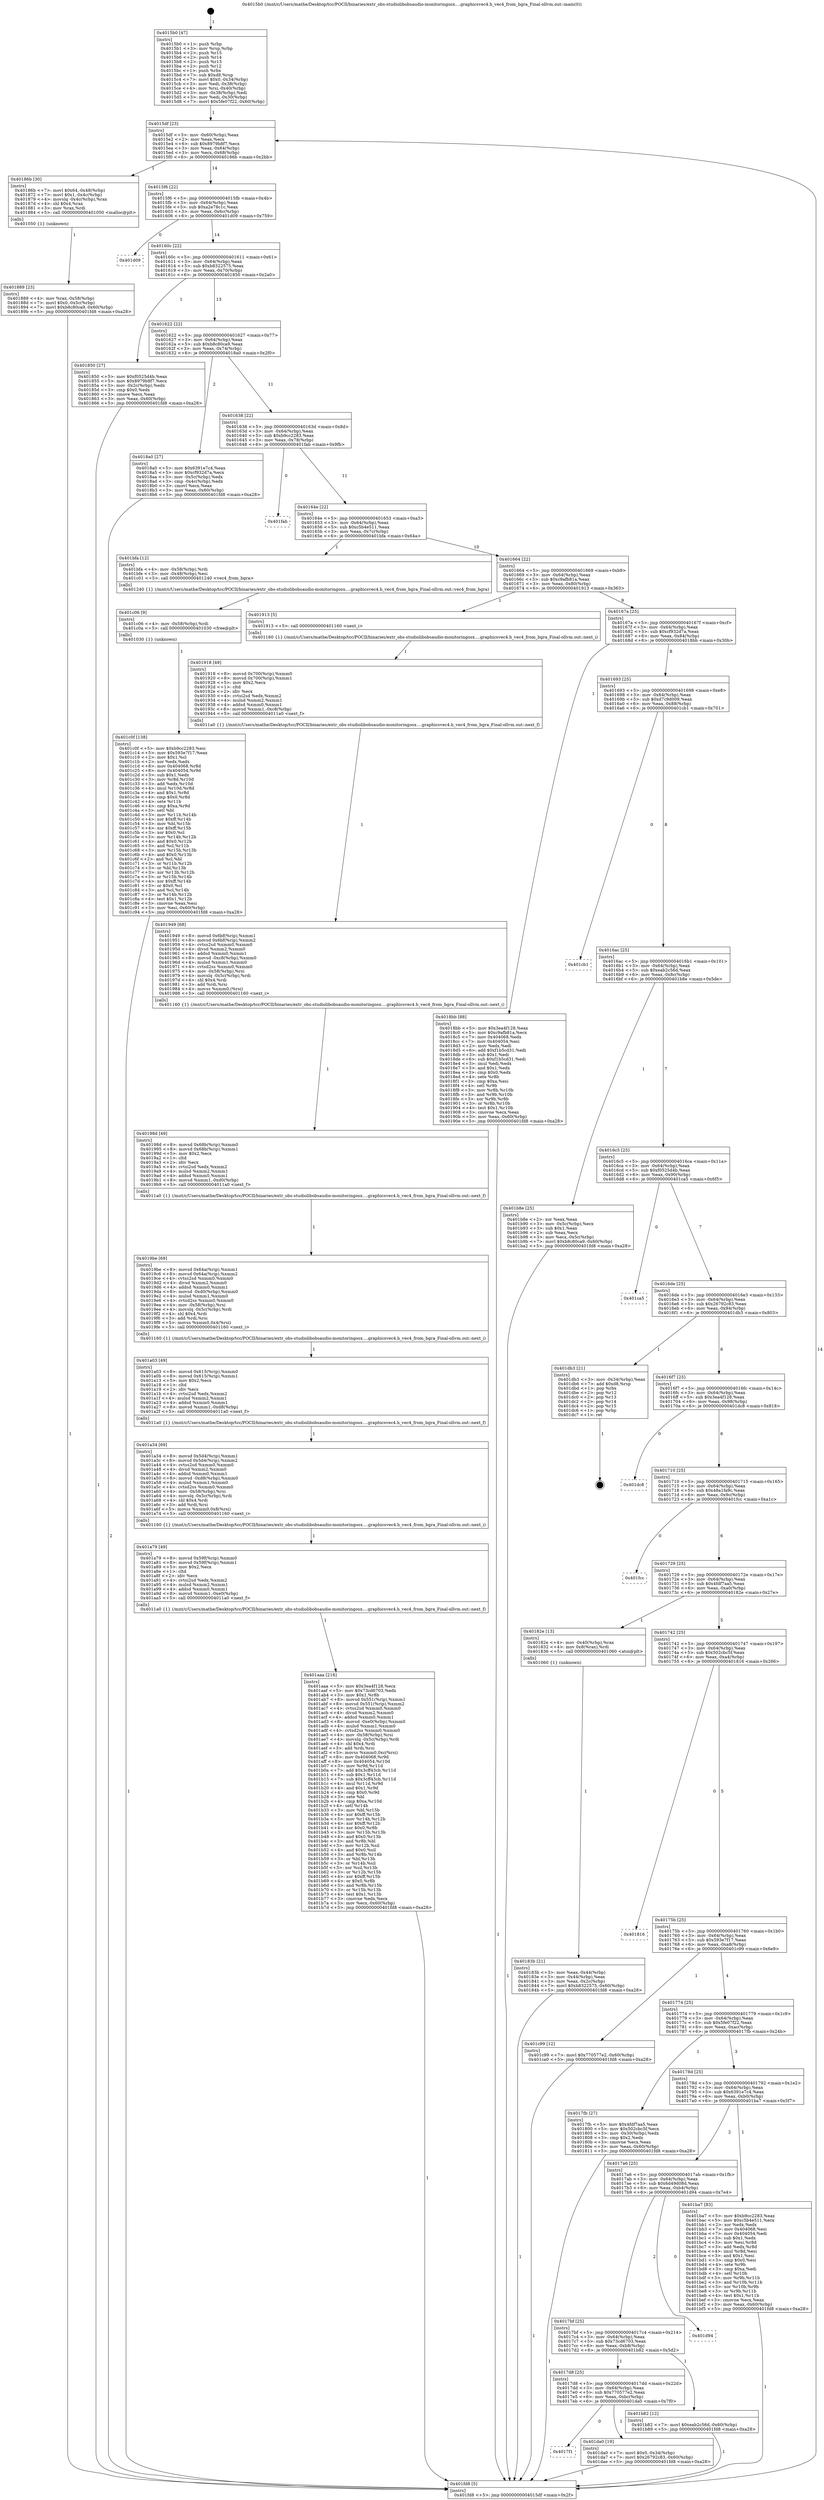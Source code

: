 digraph "0x4015b0" {
  label = "0x4015b0 (/mnt/c/Users/mathe/Desktop/tcc/POCII/binaries/extr_obs-studiolibobsaudio-monitoringosx....graphicsvec4.h_vec4_from_bgra_Final-ollvm.out::main(0))"
  labelloc = "t"
  node[shape=record]

  Entry [label="",width=0.3,height=0.3,shape=circle,fillcolor=black,style=filled]
  "0x4015df" [label="{
     0x4015df [23]\l
     | [instrs]\l
     &nbsp;&nbsp;0x4015df \<+3\>: mov -0x60(%rbp),%eax\l
     &nbsp;&nbsp;0x4015e2 \<+2\>: mov %eax,%ecx\l
     &nbsp;&nbsp;0x4015e4 \<+6\>: sub $0x8979b8f7,%ecx\l
     &nbsp;&nbsp;0x4015ea \<+3\>: mov %eax,-0x64(%rbp)\l
     &nbsp;&nbsp;0x4015ed \<+3\>: mov %ecx,-0x68(%rbp)\l
     &nbsp;&nbsp;0x4015f0 \<+6\>: je 000000000040186b \<main+0x2bb\>\l
  }"]
  "0x40186b" [label="{
     0x40186b [30]\l
     | [instrs]\l
     &nbsp;&nbsp;0x40186b \<+7\>: movl $0x64,-0x48(%rbp)\l
     &nbsp;&nbsp;0x401872 \<+7\>: movl $0x1,-0x4c(%rbp)\l
     &nbsp;&nbsp;0x401879 \<+4\>: movslq -0x4c(%rbp),%rax\l
     &nbsp;&nbsp;0x40187d \<+4\>: shl $0x4,%rax\l
     &nbsp;&nbsp;0x401881 \<+3\>: mov %rax,%rdi\l
     &nbsp;&nbsp;0x401884 \<+5\>: call 0000000000401050 \<malloc@plt\>\l
     | [calls]\l
     &nbsp;&nbsp;0x401050 \{1\} (unknown)\l
  }"]
  "0x4015f6" [label="{
     0x4015f6 [22]\l
     | [instrs]\l
     &nbsp;&nbsp;0x4015f6 \<+5\>: jmp 00000000004015fb \<main+0x4b\>\l
     &nbsp;&nbsp;0x4015fb \<+3\>: mov -0x64(%rbp),%eax\l
     &nbsp;&nbsp;0x4015fe \<+5\>: sub $0xa2e78c1c,%eax\l
     &nbsp;&nbsp;0x401603 \<+3\>: mov %eax,-0x6c(%rbp)\l
     &nbsp;&nbsp;0x401606 \<+6\>: je 0000000000401d09 \<main+0x759\>\l
  }"]
  Exit [label="",width=0.3,height=0.3,shape=circle,fillcolor=black,style=filled,peripheries=2]
  "0x401d09" [label="{
     0x401d09\l
  }", style=dashed]
  "0x40160c" [label="{
     0x40160c [22]\l
     | [instrs]\l
     &nbsp;&nbsp;0x40160c \<+5\>: jmp 0000000000401611 \<main+0x61\>\l
     &nbsp;&nbsp;0x401611 \<+3\>: mov -0x64(%rbp),%eax\l
     &nbsp;&nbsp;0x401614 \<+5\>: sub $0xb8322575,%eax\l
     &nbsp;&nbsp;0x401619 \<+3\>: mov %eax,-0x70(%rbp)\l
     &nbsp;&nbsp;0x40161c \<+6\>: je 0000000000401850 \<main+0x2a0\>\l
  }"]
  "0x4017f1" [label="{
     0x4017f1\l
  }", style=dashed]
  "0x401850" [label="{
     0x401850 [27]\l
     | [instrs]\l
     &nbsp;&nbsp;0x401850 \<+5\>: mov $0xf0525d4b,%eax\l
     &nbsp;&nbsp;0x401855 \<+5\>: mov $0x8979b8f7,%ecx\l
     &nbsp;&nbsp;0x40185a \<+3\>: mov -0x2c(%rbp),%edx\l
     &nbsp;&nbsp;0x40185d \<+3\>: cmp $0x0,%edx\l
     &nbsp;&nbsp;0x401860 \<+3\>: cmove %ecx,%eax\l
     &nbsp;&nbsp;0x401863 \<+3\>: mov %eax,-0x60(%rbp)\l
     &nbsp;&nbsp;0x401866 \<+5\>: jmp 0000000000401fd8 \<main+0xa28\>\l
  }"]
  "0x401622" [label="{
     0x401622 [22]\l
     | [instrs]\l
     &nbsp;&nbsp;0x401622 \<+5\>: jmp 0000000000401627 \<main+0x77\>\l
     &nbsp;&nbsp;0x401627 \<+3\>: mov -0x64(%rbp),%eax\l
     &nbsp;&nbsp;0x40162a \<+5\>: sub $0xb8c80ca9,%eax\l
     &nbsp;&nbsp;0x40162f \<+3\>: mov %eax,-0x74(%rbp)\l
     &nbsp;&nbsp;0x401632 \<+6\>: je 00000000004018a0 \<main+0x2f0\>\l
  }"]
  "0x401da0" [label="{
     0x401da0 [19]\l
     | [instrs]\l
     &nbsp;&nbsp;0x401da0 \<+7\>: movl $0x0,-0x34(%rbp)\l
     &nbsp;&nbsp;0x401da7 \<+7\>: movl $0x26792c83,-0x60(%rbp)\l
     &nbsp;&nbsp;0x401dae \<+5\>: jmp 0000000000401fd8 \<main+0xa28\>\l
  }"]
  "0x4018a0" [label="{
     0x4018a0 [27]\l
     | [instrs]\l
     &nbsp;&nbsp;0x4018a0 \<+5\>: mov $0x6391e7c4,%eax\l
     &nbsp;&nbsp;0x4018a5 \<+5\>: mov $0xcf932d7a,%ecx\l
     &nbsp;&nbsp;0x4018aa \<+3\>: mov -0x5c(%rbp),%edx\l
     &nbsp;&nbsp;0x4018ad \<+3\>: cmp -0x4c(%rbp),%edx\l
     &nbsp;&nbsp;0x4018b0 \<+3\>: cmovl %ecx,%eax\l
     &nbsp;&nbsp;0x4018b3 \<+3\>: mov %eax,-0x60(%rbp)\l
     &nbsp;&nbsp;0x4018b6 \<+5\>: jmp 0000000000401fd8 \<main+0xa28\>\l
  }"]
  "0x401638" [label="{
     0x401638 [22]\l
     | [instrs]\l
     &nbsp;&nbsp;0x401638 \<+5\>: jmp 000000000040163d \<main+0x8d\>\l
     &nbsp;&nbsp;0x40163d \<+3\>: mov -0x64(%rbp),%eax\l
     &nbsp;&nbsp;0x401640 \<+5\>: sub $0xb9cc2283,%eax\l
     &nbsp;&nbsp;0x401645 \<+3\>: mov %eax,-0x78(%rbp)\l
     &nbsp;&nbsp;0x401648 \<+6\>: je 0000000000401fab \<main+0x9fb\>\l
  }"]
  "0x401c0f" [label="{
     0x401c0f [138]\l
     | [instrs]\l
     &nbsp;&nbsp;0x401c0f \<+5\>: mov $0xb9cc2283,%esi\l
     &nbsp;&nbsp;0x401c14 \<+5\>: mov $0x593e7f17,%eax\l
     &nbsp;&nbsp;0x401c19 \<+2\>: mov $0x1,%cl\l
     &nbsp;&nbsp;0x401c1b \<+2\>: xor %edx,%edx\l
     &nbsp;&nbsp;0x401c1d \<+8\>: mov 0x404068,%r8d\l
     &nbsp;&nbsp;0x401c25 \<+8\>: mov 0x404054,%r9d\l
     &nbsp;&nbsp;0x401c2d \<+3\>: sub $0x1,%edx\l
     &nbsp;&nbsp;0x401c30 \<+3\>: mov %r8d,%r10d\l
     &nbsp;&nbsp;0x401c33 \<+3\>: add %edx,%r10d\l
     &nbsp;&nbsp;0x401c36 \<+4\>: imul %r10d,%r8d\l
     &nbsp;&nbsp;0x401c3a \<+4\>: and $0x1,%r8d\l
     &nbsp;&nbsp;0x401c3e \<+4\>: cmp $0x0,%r8d\l
     &nbsp;&nbsp;0x401c42 \<+4\>: sete %r11b\l
     &nbsp;&nbsp;0x401c46 \<+4\>: cmp $0xa,%r9d\l
     &nbsp;&nbsp;0x401c4a \<+3\>: setl %bl\l
     &nbsp;&nbsp;0x401c4d \<+3\>: mov %r11b,%r14b\l
     &nbsp;&nbsp;0x401c50 \<+4\>: xor $0xff,%r14b\l
     &nbsp;&nbsp;0x401c54 \<+3\>: mov %bl,%r15b\l
     &nbsp;&nbsp;0x401c57 \<+4\>: xor $0xff,%r15b\l
     &nbsp;&nbsp;0x401c5b \<+3\>: xor $0x0,%cl\l
     &nbsp;&nbsp;0x401c5e \<+3\>: mov %r14b,%r12b\l
     &nbsp;&nbsp;0x401c61 \<+4\>: and $0x0,%r12b\l
     &nbsp;&nbsp;0x401c65 \<+3\>: and %cl,%r11b\l
     &nbsp;&nbsp;0x401c68 \<+3\>: mov %r15b,%r13b\l
     &nbsp;&nbsp;0x401c6b \<+4\>: and $0x0,%r13b\l
     &nbsp;&nbsp;0x401c6f \<+2\>: and %cl,%bl\l
     &nbsp;&nbsp;0x401c71 \<+3\>: or %r11b,%r12b\l
     &nbsp;&nbsp;0x401c74 \<+3\>: or %bl,%r13b\l
     &nbsp;&nbsp;0x401c77 \<+3\>: xor %r13b,%r12b\l
     &nbsp;&nbsp;0x401c7a \<+3\>: or %r15b,%r14b\l
     &nbsp;&nbsp;0x401c7d \<+4\>: xor $0xff,%r14b\l
     &nbsp;&nbsp;0x401c81 \<+3\>: or $0x0,%cl\l
     &nbsp;&nbsp;0x401c84 \<+3\>: and %cl,%r14b\l
     &nbsp;&nbsp;0x401c87 \<+3\>: or %r14b,%r12b\l
     &nbsp;&nbsp;0x401c8a \<+4\>: test $0x1,%r12b\l
     &nbsp;&nbsp;0x401c8e \<+3\>: cmovne %eax,%esi\l
     &nbsp;&nbsp;0x401c91 \<+3\>: mov %esi,-0x60(%rbp)\l
     &nbsp;&nbsp;0x401c94 \<+5\>: jmp 0000000000401fd8 \<main+0xa28\>\l
  }"]
  "0x401fab" [label="{
     0x401fab\l
  }", style=dashed]
  "0x40164e" [label="{
     0x40164e [22]\l
     | [instrs]\l
     &nbsp;&nbsp;0x40164e \<+5\>: jmp 0000000000401653 \<main+0xa3\>\l
     &nbsp;&nbsp;0x401653 \<+3\>: mov -0x64(%rbp),%eax\l
     &nbsp;&nbsp;0x401656 \<+5\>: sub $0xc5b4e511,%eax\l
     &nbsp;&nbsp;0x40165b \<+3\>: mov %eax,-0x7c(%rbp)\l
     &nbsp;&nbsp;0x40165e \<+6\>: je 0000000000401bfa \<main+0x64a\>\l
  }"]
  "0x401c06" [label="{
     0x401c06 [9]\l
     | [instrs]\l
     &nbsp;&nbsp;0x401c06 \<+4\>: mov -0x58(%rbp),%rdi\l
     &nbsp;&nbsp;0x401c0a \<+5\>: call 0000000000401030 \<free@plt\>\l
     | [calls]\l
     &nbsp;&nbsp;0x401030 \{1\} (unknown)\l
  }"]
  "0x401bfa" [label="{
     0x401bfa [12]\l
     | [instrs]\l
     &nbsp;&nbsp;0x401bfa \<+4\>: mov -0x58(%rbp),%rdi\l
     &nbsp;&nbsp;0x401bfe \<+3\>: mov -0x48(%rbp),%esi\l
     &nbsp;&nbsp;0x401c01 \<+5\>: call 0000000000401240 \<vec4_from_bgra\>\l
     | [calls]\l
     &nbsp;&nbsp;0x401240 \{1\} (/mnt/c/Users/mathe/Desktop/tcc/POCII/binaries/extr_obs-studiolibobsaudio-monitoringosx....graphicsvec4.h_vec4_from_bgra_Final-ollvm.out::vec4_from_bgra)\l
  }"]
  "0x401664" [label="{
     0x401664 [22]\l
     | [instrs]\l
     &nbsp;&nbsp;0x401664 \<+5\>: jmp 0000000000401669 \<main+0xb9\>\l
     &nbsp;&nbsp;0x401669 \<+3\>: mov -0x64(%rbp),%eax\l
     &nbsp;&nbsp;0x40166c \<+5\>: sub $0xc9afb81a,%eax\l
     &nbsp;&nbsp;0x401671 \<+3\>: mov %eax,-0x80(%rbp)\l
     &nbsp;&nbsp;0x401674 \<+6\>: je 0000000000401913 \<main+0x363\>\l
  }"]
  "0x4017d8" [label="{
     0x4017d8 [25]\l
     | [instrs]\l
     &nbsp;&nbsp;0x4017d8 \<+5\>: jmp 00000000004017dd \<main+0x22d\>\l
     &nbsp;&nbsp;0x4017dd \<+3\>: mov -0x64(%rbp),%eax\l
     &nbsp;&nbsp;0x4017e0 \<+5\>: sub $0x770577e2,%eax\l
     &nbsp;&nbsp;0x4017e5 \<+6\>: mov %eax,-0xbc(%rbp)\l
     &nbsp;&nbsp;0x4017eb \<+6\>: je 0000000000401da0 \<main+0x7f0\>\l
  }"]
  "0x401913" [label="{
     0x401913 [5]\l
     | [instrs]\l
     &nbsp;&nbsp;0x401913 \<+5\>: call 0000000000401160 \<next_i\>\l
     | [calls]\l
     &nbsp;&nbsp;0x401160 \{1\} (/mnt/c/Users/mathe/Desktop/tcc/POCII/binaries/extr_obs-studiolibobsaudio-monitoringosx....graphicsvec4.h_vec4_from_bgra_Final-ollvm.out::next_i)\l
  }"]
  "0x40167a" [label="{
     0x40167a [25]\l
     | [instrs]\l
     &nbsp;&nbsp;0x40167a \<+5\>: jmp 000000000040167f \<main+0xcf\>\l
     &nbsp;&nbsp;0x40167f \<+3\>: mov -0x64(%rbp),%eax\l
     &nbsp;&nbsp;0x401682 \<+5\>: sub $0xcf932d7a,%eax\l
     &nbsp;&nbsp;0x401687 \<+6\>: mov %eax,-0x84(%rbp)\l
     &nbsp;&nbsp;0x40168d \<+6\>: je 00000000004018bb \<main+0x30b\>\l
  }"]
  "0x401b82" [label="{
     0x401b82 [12]\l
     | [instrs]\l
     &nbsp;&nbsp;0x401b82 \<+7\>: movl $0xeab2c56d,-0x60(%rbp)\l
     &nbsp;&nbsp;0x401b89 \<+5\>: jmp 0000000000401fd8 \<main+0xa28\>\l
  }"]
  "0x4018bb" [label="{
     0x4018bb [88]\l
     | [instrs]\l
     &nbsp;&nbsp;0x4018bb \<+5\>: mov $0x3ea4f128,%eax\l
     &nbsp;&nbsp;0x4018c0 \<+5\>: mov $0xc9afb81a,%ecx\l
     &nbsp;&nbsp;0x4018c5 \<+7\>: mov 0x404068,%edx\l
     &nbsp;&nbsp;0x4018cc \<+7\>: mov 0x404054,%esi\l
     &nbsp;&nbsp;0x4018d3 \<+2\>: mov %edx,%edi\l
     &nbsp;&nbsp;0x4018d5 \<+6\>: add $0xf1b5cd31,%edi\l
     &nbsp;&nbsp;0x4018db \<+3\>: sub $0x1,%edi\l
     &nbsp;&nbsp;0x4018de \<+6\>: sub $0xf1b5cd31,%edi\l
     &nbsp;&nbsp;0x4018e4 \<+3\>: imul %edi,%edx\l
     &nbsp;&nbsp;0x4018e7 \<+3\>: and $0x1,%edx\l
     &nbsp;&nbsp;0x4018ea \<+3\>: cmp $0x0,%edx\l
     &nbsp;&nbsp;0x4018ed \<+4\>: sete %r8b\l
     &nbsp;&nbsp;0x4018f1 \<+3\>: cmp $0xa,%esi\l
     &nbsp;&nbsp;0x4018f4 \<+4\>: setl %r9b\l
     &nbsp;&nbsp;0x4018f8 \<+3\>: mov %r8b,%r10b\l
     &nbsp;&nbsp;0x4018fb \<+3\>: and %r9b,%r10b\l
     &nbsp;&nbsp;0x4018fe \<+3\>: xor %r9b,%r8b\l
     &nbsp;&nbsp;0x401901 \<+3\>: or %r8b,%r10b\l
     &nbsp;&nbsp;0x401904 \<+4\>: test $0x1,%r10b\l
     &nbsp;&nbsp;0x401908 \<+3\>: cmovne %ecx,%eax\l
     &nbsp;&nbsp;0x40190b \<+3\>: mov %eax,-0x60(%rbp)\l
     &nbsp;&nbsp;0x40190e \<+5\>: jmp 0000000000401fd8 \<main+0xa28\>\l
  }"]
  "0x401693" [label="{
     0x401693 [25]\l
     | [instrs]\l
     &nbsp;&nbsp;0x401693 \<+5\>: jmp 0000000000401698 \<main+0xe8\>\l
     &nbsp;&nbsp;0x401698 \<+3\>: mov -0x64(%rbp),%eax\l
     &nbsp;&nbsp;0x40169b \<+5\>: sub $0xd7c9d009,%eax\l
     &nbsp;&nbsp;0x4016a0 \<+6\>: mov %eax,-0x88(%rbp)\l
     &nbsp;&nbsp;0x4016a6 \<+6\>: je 0000000000401cb1 \<main+0x701\>\l
  }"]
  "0x4017bf" [label="{
     0x4017bf [25]\l
     | [instrs]\l
     &nbsp;&nbsp;0x4017bf \<+5\>: jmp 00000000004017c4 \<main+0x214\>\l
     &nbsp;&nbsp;0x4017c4 \<+3\>: mov -0x64(%rbp),%eax\l
     &nbsp;&nbsp;0x4017c7 \<+5\>: sub $0x73cd6703,%eax\l
     &nbsp;&nbsp;0x4017cc \<+6\>: mov %eax,-0xb8(%rbp)\l
     &nbsp;&nbsp;0x4017d2 \<+6\>: je 0000000000401b82 \<main+0x5d2\>\l
  }"]
  "0x401cb1" [label="{
     0x401cb1\l
  }", style=dashed]
  "0x4016ac" [label="{
     0x4016ac [25]\l
     | [instrs]\l
     &nbsp;&nbsp;0x4016ac \<+5\>: jmp 00000000004016b1 \<main+0x101\>\l
     &nbsp;&nbsp;0x4016b1 \<+3\>: mov -0x64(%rbp),%eax\l
     &nbsp;&nbsp;0x4016b4 \<+5\>: sub $0xeab2c56d,%eax\l
     &nbsp;&nbsp;0x4016b9 \<+6\>: mov %eax,-0x8c(%rbp)\l
     &nbsp;&nbsp;0x4016bf \<+6\>: je 0000000000401b8e \<main+0x5de\>\l
  }"]
  "0x401d94" [label="{
     0x401d94\l
  }", style=dashed]
  "0x401b8e" [label="{
     0x401b8e [25]\l
     | [instrs]\l
     &nbsp;&nbsp;0x401b8e \<+2\>: xor %eax,%eax\l
     &nbsp;&nbsp;0x401b90 \<+3\>: mov -0x5c(%rbp),%ecx\l
     &nbsp;&nbsp;0x401b93 \<+3\>: sub $0x1,%eax\l
     &nbsp;&nbsp;0x401b96 \<+2\>: sub %eax,%ecx\l
     &nbsp;&nbsp;0x401b98 \<+3\>: mov %ecx,-0x5c(%rbp)\l
     &nbsp;&nbsp;0x401b9b \<+7\>: movl $0xb8c80ca9,-0x60(%rbp)\l
     &nbsp;&nbsp;0x401ba2 \<+5\>: jmp 0000000000401fd8 \<main+0xa28\>\l
  }"]
  "0x4016c5" [label="{
     0x4016c5 [25]\l
     | [instrs]\l
     &nbsp;&nbsp;0x4016c5 \<+5\>: jmp 00000000004016ca \<main+0x11a\>\l
     &nbsp;&nbsp;0x4016ca \<+3\>: mov -0x64(%rbp),%eax\l
     &nbsp;&nbsp;0x4016cd \<+5\>: sub $0xf0525d4b,%eax\l
     &nbsp;&nbsp;0x4016d2 \<+6\>: mov %eax,-0x90(%rbp)\l
     &nbsp;&nbsp;0x4016d8 \<+6\>: je 0000000000401ca5 \<main+0x6f5\>\l
  }"]
  "0x4017a6" [label="{
     0x4017a6 [25]\l
     | [instrs]\l
     &nbsp;&nbsp;0x4017a6 \<+5\>: jmp 00000000004017ab \<main+0x1fb\>\l
     &nbsp;&nbsp;0x4017ab \<+3\>: mov -0x64(%rbp),%eax\l
     &nbsp;&nbsp;0x4017ae \<+5\>: sub $0x6d49d08d,%eax\l
     &nbsp;&nbsp;0x4017b3 \<+6\>: mov %eax,-0xb4(%rbp)\l
     &nbsp;&nbsp;0x4017b9 \<+6\>: je 0000000000401d94 \<main+0x7e4\>\l
  }"]
  "0x401ca5" [label="{
     0x401ca5\l
  }", style=dashed]
  "0x4016de" [label="{
     0x4016de [25]\l
     | [instrs]\l
     &nbsp;&nbsp;0x4016de \<+5\>: jmp 00000000004016e3 \<main+0x133\>\l
     &nbsp;&nbsp;0x4016e3 \<+3\>: mov -0x64(%rbp),%eax\l
     &nbsp;&nbsp;0x4016e6 \<+5\>: sub $0x26792c83,%eax\l
     &nbsp;&nbsp;0x4016eb \<+6\>: mov %eax,-0x94(%rbp)\l
     &nbsp;&nbsp;0x4016f1 \<+6\>: je 0000000000401db3 \<main+0x803\>\l
  }"]
  "0x401ba7" [label="{
     0x401ba7 [83]\l
     | [instrs]\l
     &nbsp;&nbsp;0x401ba7 \<+5\>: mov $0xb9cc2283,%eax\l
     &nbsp;&nbsp;0x401bac \<+5\>: mov $0xc5b4e511,%ecx\l
     &nbsp;&nbsp;0x401bb1 \<+2\>: xor %edx,%edx\l
     &nbsp;&nbsp;0x401bb3 \<+7\>: mov 0x404068,%esi\l
     &nbsp;&nbsp;0x401bba \<+7\>: mov 0x404054,%edi\l
     &nbsp;&nbsp;0x401bc1 \<+3\>: sub $0x1,%edx\l
     &nbsp;&nbsp;0x401bc4 \<+3\>: mov %esi,%r8d\l
     &nbsp;&nbsp;0x401bc7 \<+3\>: add %edx,%r8d\l
     &nbsp;&nbsp;0x401bca \<+4\>: imul %r8d,%esi\l
     &nbsp;&nbsp;0x401bce \<+3\>: and $0x1,%esi\l
     &nbsp;&nbsp;0x401bd1 \<+3\>: cmp $0x0,%esi\l
     &nbsp;&nbsp;0x401bd4 \<+4\>: sete %r9b\l
     &nbsp;&nbsp;0x401bd8 \<+3\>: cmp $0xa,%edi\l
     &nbsp;&nbsp;0x401bdb \<+4\>: setl %r10b\l
     &nbsp;&nbsp;0x401bdf \<+3\>: mov %r9b,%r11b\l
     &nbsp;&nbsp;0x401be2 \<+3\>: and %r10b,%r11b\l
     &nbsp;&nbsp;0x401be5 \<+3\>: xor %r10b,%r9b\l
     &nbsp;&nbsp;0x401be8 \<+3\>: or %r9b,%r11b\l
     &nbsp;&nbsp;0x401beb \<+4\>: test $0x1,%r11b\l
     &nbsp;&nbsp;0x401bef \<+3\>: cmovne %ecx,%eax\l
     &nbsp;&nbsp;0x401bf2 \<+3\>: mov %eax,-0x60(%rbp)\l
     &nbsp;&nbsp;0x401bf5 \<+5\>: jmp 0000000000401fd8 \<main+0xa28\>\l
  }"]
  "0x401db3" [label="{
     0x401db3 [21]\l
     | [instrs]\l
     &nbsp;&nbsp;0x401db3 \<+3\>: mov -0x34(%rbp),%eax\l
     &nbsp;&nbsp;0x401db6 \<+7\>: add $0xd8,%rsp\l
     &nbsp;&nbsp;0x401dbd \<+1\>: pop %rbx\l
     &nbsp;&nbsp;0x401dbe \<+2\>: pop %r12\l
     &nbsp;&nbsp;0x401dc0 \<+2\>: pop %r13\l
     &nbsp;&nbsp;0x401dc2 \<+2\>: pop %r14\l
     &nbsp;&nbsp;0x401dc4 \<+2\>: pop %r15\l
     &nbsp;&nbsp;0x401dc6 \<+1\>: pop %rbp\l
     &nbsp;&nbsp;0x401dc7 \<+1\>: ret\l
  }"]
  "0x4016f7" [label="{
     0x4016f7 [25]\l
     | [instrs]\l
     &nbsp;&nbsp;0x4016f7 \<+5\>: jmp 00000000004016fc \<main+0x14c\>\l
     &nbsp;&nbsp;0x4016fc \<+3\>: mov -0x64(%rbp),%eax\l
     &nbsp;&nbsp;0x4016ff \<+5\>: sub $0x3ea4f128,%eax\l
     &nbsp;&nbsp;0x401704 \<+6\>: mov %eax,-0x98(%rbp)\l
     &nbsp;&nbsp;0x40170a \<+6\>: je 0000000000401dc8 \<main+0x818\>\l
  }"]
  "0x401aaa" [label="{
     0x401aaa [216]\l
     | [instrs]\l
     &nbsp;&nbsp;0x401aaa \<+5\>: mov $0x3ea4f128,%ecx\l
     &nbsp;&nbsp;0x401aaf \<+5\>: mov $0x73cd6703,%edx\l
     &nbsp;&nbsp;0x401ab4 \<+3\>: mov $0x1,%r8b\l
     &nbsp;&nbsp;0x401ab7 \<+8\>: movsd 0x551(%rip),%xmm1\l
     &nbsp;&nbsp;0x401abf \<+8\>: movsd 0x551(%rip),%xmm2\l
     &nbsp;&nbsp;0x401ac7 \<+4\>: cvtss2sd %xmm0,%xmm0\l
     &nbsp;&nbsp;0x401acb \<+4\>: divsd %xmm2,%xmm0\l
     &nbsp;&nbsp;0x401acf \<+4\>: addsd %xmm0,%xmm1\l
     &nbsp;&nbsp;0x401ad3 \<+8\>: movsd -0xe0(%rbp),%xmm0\l
     &nbsp;&nbsp;0x401adb \<+4\>: mulsd %xmm1,%xmm0\l
     &nbsp;&nbsp;0x401adf \<+4\>: cvtsd2ss %xmm0,%xmm0\l
     &nbsp;&nbsp;0x401ae3 \<+4\>: mov -0x58(%rbp),%rsi\l
     &nbsp;&nbsp;0x401ae7 \<+4\>: movslq -0x5c(%rbp),%rdi\l
     &nbsp;&nbsp;0x401aeb \<+4\>: shl $0x4,%rdi\l
     &nbsp;&nbsp;0x401aef \<+3\>: add %rdi,%rsi\l
     &nbsp;&nbsp;0x401af2 \<+5\>: movss %xmm0,0xc(%rsi)\l
     &nbsp;&nbsp;0x401af7 \<+8\>: mov 0x404068,%r9d\l
     &nbsp;&nbsp;0x401aff \<+8\>: mov 0x404054,%r10d\l
     &nbsp;&nbsp;0x401b07 \<+3\>: mov %r9d,%r11d\l
     &nbsp;&nbsp;0x401b0a \<+7\>: add $0x3cff43cb,%r11d\l
     &nbsp;&nbsp;0x401b11 \<+4\>: sub $0x1,%r11d\l
     &nbsp;&nbsp;0x401b15 \<+7\>: sub $0x3cff43cb,%r11d\l
     &nbsp;&nbsp;0x401b1c \<+4\>: imul %r11d,%r9d\l
     &nbsp;&nbsp;0x401b20 \<+4\>: and $0x1,%r9d\l
     &nbsp;&nbsp;0x401b24 \<+4\>: cmp $0x0,%r9d\l
     &nbsp;&nbsp;0x401b28 \<+3\>: sete %bl\l
     &nbsp;&nbsp;0x401b2b \<+4\>: cmp $0xa,%r10d\l
     &nbsp;&nbsp;0x401b2f \<+4\>: setl %r14b\l
     &nbsp;&nbsp;0x401b33 \<+3\>: mov %bl,%r15b\l
     &nbsp;&nbsp;0x401b36 \<+4\>: xor $0xff,%r15b\l
     &nbsp;&nbsp;0x401b3a \<+3\>: mov %r14b,%r12b\l
     &nbsp;&nbsp;0x401b3d \<+4\>: xor $0xff,%r12b\l
     &nbsp;&nbsp;0x401b41 \<+4\>: xor $0x0,%r8b\l
     &nbsp;&nbsp;0x401b45 \<+3\>: mov %r15b,%r13b\l
     &nbsp;&nbsp;0x401b48 \<+4\>: and $0x0,%r13b\l
     &nbsp;&nbsp;0x401b4c \<+3\>: and %r8b,%bl\l
     &nbsp;&nbsp;0x401b4f \<+3\>: mov %r12b,%sil\l
     &nbsp;&nbsp;0x401b52 \<+4\>: and $0x0,%sil\l
     &nbsp;&nbsp;0x401b56 \<+3\>: and %r8b,%r14b\l
     &nbsp;&nbsp;0x401b59 \<+3\>: or %bl,%r13b\l
     &nbsp;&nbsp;0x401b5c \<+3\>: or %r14b,%sil\l
     &nbsp;&nbsp;0x401b5f \<+3\>: xor %sil,%r13b\l
     &nbsp;&nbsp;0x401b62 \<+3\>: or %r12b,%r15b\l
     &nbsp;&nbsp;0x401b65 \<+4\>: xor $0xff,%r15b\l
     &nbsp;&nbsp;0x401b69 \<+4\>: or $0x0,%r8b\l
     &nbsp;&nbsp;0x401b6d \<+3\>: and %r8b,%r15b\l
     &nbsp;&nbsp;0x401b70 \<+3\>: or %r15b,%r13b\l
     &nbsp;&nbsp;0x401b73 \<+4\>: test $0x1,%r13b\l
     &nbsp;&nbsp;0x401b77 \<+3\>: cmovne %edx,%ecx\l
     &nbsp;&nbsp;0x401b7a \<+3\>: mov %ecx,-0x60(%rbp)\l
     &nbsp;&nbsp;0x401b7d \<+5\>: jmp 0000000000401fd8 \<main+0xa28\>\l
  }"]
  "0x401dc8" [label="{
     0x401dc8\l
  }", style=dashed]
  "0x401710" [label="{
     0x401710 [25]\l
     | [instrs]\l
     &nbsp;&nbsp;0x401710 \<+5\>: jmp 0000000000401715 \<main+0x165\>\l
     &nbsp;&nbsp;0x401715 \<+3\>: mov -0x64(%rbp),%eax\l
     &nbsp;&nbsp;0x401718 \<+5\>: sub $0x48a1fa9c,%eax\l
     &nbsp;&nbsp;0x40171d \<+6\>: mov %eax,-0x9c(%rbp)\l
     &nbsp;&nbsp;0x401723 \<+6\>: je 0000000000401fcc \<main+0xa1c\>\l
  }"]
  "0x401a79" [label="{
     0x401a79 [49]\l
     | [instrs]\l
     &nbsp;&nbsp;0x401a79 \<+8\>: movsd 0x59f(%rip),%xmm0\l
     &nbsp;&nbsp;0x401a81 \<+8\>: movsd 0x59f(%rip),%xmm1\l
     &nbsp;&nbsp;0x401a89 \<+5\>: mov $0x2,%ecx\l
     &nbsp;&nbsp;0x401a8e \<+1\>: cltd\l
     &nbsp;&nbsp;0x401a8f \<+2\>: idiv %ecx\l
     &nbsp;&nbsp;0x401a91 \<+4\>: cvtsi2sd %edx,%xmm2\l
     &nbsp;&nbsp;0x401a95 \<+4\>: mulsd %xmm2,%xmm1\l
     &nbsp;&nbsp;0x401a99 \<+4\>: addsd %xmm0,%xmm1\l
     &nbsp;&nbsp;0x401a9d \<+8\>: movsd %xmm1,-0xe0(%rbp)\l
     &nbsp;&nbsp;0x401aa5 \<+5\>: call 00000000004011a0 \<next_f\>\l
     | [calls]\l
     &nbsp;&nbsp;0x4011a0 \{1\} (/mnt/c/Users/mathe/Desktop/tcc/POCII/binaries/extr_obs-studiolibobsaudio-monitoringosx....graphicsvec4.h_vec4_from_bgra_Final-ollvm.out::next_f)\l
  }"]
  "0x401fcc" [label="{
     0x401fcc\l
  }", style=dashed]
  "0x401729" [label="{
     0x401729 [25]\l
     | [instrs]\l
     &nbsp;&nbsp;0x401729 \<+5\>: jmp 000000000040172e \<main+0x17e\>\l
     &nbsp;&nbsp;0x40172e \<+3\>: mov -0x64(%rbp),%eax\l
     &nbsp;&nbsp;0x401731 \<+5\>: sub $0x4fdf7aa5,%eax\l
     &nbsp;&nbsp;0x401736 \<+6\>: mov %eax,-0xa0(%rbp)\l
     &nbsp;&nbsp;0x40173c \<+6\>: je 000000000040182e \<main+0x27e\>\l
  }"]
  "0x401a34" [label="{
     0x401a34 [69]\l
     | [instrs]\l
     &nbsp;&nbsp;0x401a34 \<+8\>: movsd 0x5d4(%rip),%xmm1\l
     &nbsp;&nbsp;0x401a3c \<+8\>: movsd 0x5d4(%rip),%xmm2\l
     &nbsp;&nbsp;0x401a44 \<+4\>: cvtss2sd %xmm0,%xmm0\l
     &nbsp;&nbsp;0x401a48 \<+4\>: divsd %xmm2,%xmm0\l
     &nbsp;&nbsp;0x401a4c \<+4\>: addsd %xmm0,%xmm1\l
     &nbsp;&nbsp;0x401a50 \<+8\>: movsd -0xd8(%rbp),%xmm0\l
     &nbsp;&nbsp;0x401a58 \<+4\>: mulsd %xmm1,%xmm0\l
     &nbsp;&nbsp;0x401a5c \<+4\>: cvtsd2ss %xmm0,%xmm0\l
     &nbsp;&nbsp;0x401a60 \<+4\>: mov -0x58(%rbp),%rsi\l
     &nbsp;&nbsp;0x401a64 \<+4\>: movslq -0x5c(%rbp),%rdi\l
     &nbsp;&nbsp;0x401a68 \<+4\>: shl $0x4,%rdi\l
     &nbsp;&nbsp;0x401a6c \<+3\>: add %rdi,%rsi\l
     &nbsp;&nbsp;0x401a6f \<+5\>: movss %xmm0,0x8(%rsi)\l
     &nbsp;&nbsp;0x401a74 \<+5\>: call 0000000000401160 \<next_i\>\l
     | [calls]\l
     &nbsp;&nbsp;0x401160 \{1\} (/mnt/c/Users/mathe/Desktop/tcc/POCII/binaries/extr_obs-studiolibobsaudio-monitoringosx....graphicsvec4.h_vec4_from_bgra_Final-ollvm.out::next_i)\l
  }"]
  "0x40182e" [label="{
     0x40182e [13]\l
     | [instrs]\l
     &nbsp;&nbsp;0x40182e \<+4\>: mov -0x40(%rbp),%rax\l
     &nbsp;&nbsp;0x401832 \<+4\>: mov 0x8(%rax),%rdi\l
     &nbsp;&nbsp;0x401836 \<+5\>: call 0000000000401060 \<atoi@plt\>\l
     | [calls]\l
     &nbsp;&nbsp;0x401060 \{1\} (unknown)\l
  }"]
  "0x401742" [label="{
     0x401742 [25]\l
     | [instrs]\l
     &nbsp;&nbsp;0x401742 \<+5\>: jmp 0000000000401747 \<main+0x197\>\l
     &nbsp;&nbsp;0x401747 \<+3\>: mov -0x64(%rbp),%eax\l
     &nbsp;&nbsp;0x40174a \<+5\>: sub $0x502cbc5f,%eax\l
     &nbsp;&nbsp;0x40174f \<+6\>: mov %eax,-0xa4(%rbp)\l
     &nbsp;&nbsp;0x401755 \<+6\>: je 0000000000401816 \<main+0x266\>\l
  }"]
  "0x401a03" [label="{
     0x401a03 [49]\l
     | [instrs]\l
     &nbsp;&nbsp;0x401a03 \<+8\>: movsd 0x615(%rip),%xmm0\l
     &nbsp;&nbsp;0x401a0b \<+8\>: movsd 0x615(%rip),%xmm1\l
     &nbsp;&nbsp;0x401a13 \<+5\>: mov $0x2,%ecx\l
     &nbsp;&nbsp;0x401a18 \<+1\>: cltd\l
     &nbsp;&nbsp;0x401a19 \<+2\>: idiv %ecx\l
     &nbsp;&nbsp;0x401a1b \<+4\>: cvtsi2sd %edx,%xmm2\l
     &nbsp;&nbsp;0x401a1f \<+4\>: mulsd %xmm2,%xmm1\l
     &nbsp;&nbsp;0x401a23 \<+4\>: addsd %xmm0,%xmm1\l
     &nbsp;&nbsp;0x401a27 \<+8\>: movsd %xmm1,-0xd8(%rbp)\l
     &nbsp;&nbsp;0x401a2f \<+5\>: call 00000000004011a0 \<next_f\>\l
     | [calls]\l
     &nbsp;&nbsp;0x4011a0 \{1\} (/mnt/c/Users/mathe/Desktop/tcc/POCII/binaries/extr_obs-studiolibobsaudio-monitoringosx....graphicsvec4.h_vec4_from_bgra_Final-ollvm.out::next_f)\l
  }"]
  "0x401816" [label="{
     0x401816\l
  }", style=dashed]
  "0x40175b" [label="{
     0x40175b [25]\l
     | [instrs]\l
     &nbsp;&nbsp;0x40175b \<+5\>: jmp 0000000000401760 \<main+0x1b0\>\l
     &nbsp;&nbsp;0x401760 \<+3\>: mov -0x64(%rbp),%eax\l
     &nbsp;&nbsp;0x401763 \<+5\>: sub $0x593e7f17,%eax\l
     &nbsp;&nbsp;0x401768 \<+6\>: mov %eax,-0xa8(%rbp)\l
     &nbsp;&nbsp;0x40176e \<+6\>: je 0000000000401c99 \<main+0x6e9\>\l
  }"]
  "0x4019be" [label="{
     0x4019be [69]\l
     | [instrs]\l
     &nbsp;&nbsp;0x4019be \<+8\>: movsd 0x64a(%rip),%xmm1\l
     &nbsp;&nbsp;0x4019c6 \<+8\>: movsd 0x64a(%rip),%xmm2\l
     &nbsp;&nbsp;0x4019ce \<+4\>: cvtss2sd %xmm0,%xmm0\l
     &nbsp;&nbsp;0x4019d2 \<+4\>: divsd %xmm2,%xmm0\l
     &nbsp;&nbsp;0x4019d6 \<+4\>: addsd %xmm0,%xmm1\l
     &nbsp;&nbsp;0x4019da \<+8\>: movsd -0xd0(%rbp),%xmm0\l
     &nbsp;&nbsp;0x4019e2 \<+4\>: mulsd %xmm1,%xmm0\l
     &nbsp;&nbsp;0x4019e6 \<+4\>: cvtsd2ss %xmm0,%xmm0\l
     &nbsp;&nbsp;0x4019ea \<+4\>: mov -0x58(%rbp),%rsi\l
     &nbsp;&nbsp;0x4019ee \<+4\>: movslq -0x5c(%rbp),%rdi\l
     &nbsp;&nbsp;0x4019f2 \<+4\>: shl $0x4,%rdi\l
     &nbsp;&nbsp;0x4019f6 \<+3\>: add %rdi,%rsi\l
     &nbsp;&nbsp;0x4019f9 \<+5\>: movss %xmm0,0x4(%rsi)\l
     &nbsp;&nbsp;0x4019fe \<+5\>: call 0000000000401160 \<next_i\>\l
     | [calls]\l
     &nbsp;&nbsp;0x401160 \{1\} (/mnt/c/Users/mathe/Desktop/tcc/POCII/binaries/extr_obs-studiolibobsaudio-monitoringosx....graphicsvec4.h_vec4_from_bgra_Final-ollvm.out::next_i)\l
  }"]
  "0x401c99" [label="{
     0x401c99 [12]\l
     | [instrs]\l
     &nbsp;&nbsp;0x401c99 \<+7\>: movl $0x770577e2,-0x60(%rbp)\l
     &nbsp;&nbsp;0x401ca0 \<+5\>: jmp 0000000000401fd8 \<main+0xa28\>\l
  }"]
  "0x401774" [label="{
     0x401774 [25]\l
     | [instrs]\l
     &nbsp;&nbsp;0x401774 \<+5\>: jmp 0000000000401779 \<main+0x1c9\>\l
     &nbsp;&nbsp;0x401779 \<+3\>: mov -0x64(%rbp),%eax\l
     &nbsp;&nbsp;0x40177c \<+5\>: sub $0x5fe07f22,%eax\l
     &nbsp;&nbsp;0x401781 \<+6\>: mov %eax,-0xac(%rbp)\l
     &nbsp;&nbsp;0x401787 \<+6\>: je 00000000004017fb \<main+0x24b\>\l
  }"]
  "0x40198d" [label="{
     0x40198d [49]\l
     | [instrs]\l
     &nbsp;&nbsp;0x40198d \<+8\>: movsd 0x68b(%rip),%xmm0\l
     &nbsp;&nbsp;0x401995 \<+8\>: movsd 0x68b(%rip),%xmm1\l
     &nbsp;&nbsp;0x40199d \<+5\>: mov $0x2,%ecx\l
     &nbsp;&nbsp;0x4019a2 \<+1\>: cltd\l
     &nbsp;&nbsp;0x4019a3 \<+2\>: idiv %ecx\l
     &nbsp;&nbsp;0x4019a5 \<+4\>: cvtsi2sd %edx,%xmm2\l
     &nbsp;&nbsp;0x4019a9 \<+4\>: mulsd %xmm2,%xmm1\l
     &nbsp;&nbsp;0x4019ad \<+4\>: addsd %xmm0,%xmm1\l
     &nbsp;&nbsp;0x4019b1 \<+8\>: movsd %xmm1,-0xd0(%rbp)\l
     &nbsp;&nbsp;0x4019b9 \<+5\>: call 00000000004011a0 \<next_f\>\l
     | [calls]\l
     &nbsp;&nbsp;0x4011a0 \{1\} (/mnt/c/Users/mathe/Desktop/tcc/POCII/binaries/extr_obs-studiolibobsaudio-monitoringosx....graphicsvec4.h_vec4_from_bgra_Final-ollvm.out::next_f)\l
  }"]
  "0x4017fb" [label="{
     0x4017fb [27]\l
     | [instrs]\l
     &nbsp;&nbsp;0x4017fb \<+5\>: mov $0x4fdf7aa5,%eax\l
     &nbsp;&nbsp;0x401800 \<+5\>: mov $0x502cbc5f,%ecx\l
     &nbsp;&nbsp;0x401805 \<+3\>: mov -0x30(%rbp),%edx\l
     &nbsp;&nbsp;0x401808 \<+3\>: cmp $0x2,%edx\l
     &nbsp;&nbsp;0x40180b \<+3\>: cmovne %ecx,%eax\l
     &nbsp;&nbsp;0x40180e \<+3\>: mov %eax,-0x60(%rbp)\l
     &nbsp;&nbsp;0x401811 \<+5\>: jmp 0000000000401fd8 \<main+0xa28\>\l
  }"]
  "0x40178d" [label="{
     0x40178d [25]\l
     | [instrs]\l
     &nbsp;&nbsp;0x40178d \<+5\>: jmp 0000000000401792 \<main+0x1e2\>\l
     &nbsp;&nbsp;0x401792 \<+3\>: mov -0x64(%rbp),%eax\l
     &nbsp;&nbsp;0x401795 \<+5\>: sub $0x6391e7c4,%eax\l
     &nbsp;&nbsp;0x40179a \<+6\>: mov %eax,-0xb0(%rbp)\l
     &nbsp;&nbsp;0x4017a0 \<+6\>: je 0000000000401ba7 \<main+0x5f7\>\l
  }"]
  "0x401fd8" [label="{
     0x401fd8 [5]\l
     | [instrs]\l
     &nbsp;&nbsp;0x401fd8 \<+5\>: jmp 00000000004015df \<main+0x2f\>\l
  }"]
  "0x4015b0" [label="{
     0x4015b0 [47]\l
     | [instrs]\l
     &nbsp;&nbsp;0x4015b0 \<+1\>: push %rbp\l
     &nbsp;&nbsp;0x4015b1 \<+3\>: mov %rsp,%rbp\l
     &nbsp;&nbsp;0x4015b4 \<+2\>: push %r15\l
     &nbsp;&nbsp;0x4015b6 \<+2\>: push %r14\l
     &nbsp;&nbsp;0x4015b8 \<+2\>: push %r13\l
     &nbsp;&nbsp;0x4015ba \<+2\>: push %r12\l
     &nbsp;&nbsp;0x4015bc \<+1\>: push %rbx\l
     &nbsp;&nbsp;0x4015bd \<+7\>: sub $0xd8,%rsp\l
     &nbsp;&nbsp;0x4015c4 \<+7\>: movl $0x0,-0x34(%rbp)\l
     &nbsp;&nbsp;0x4015cb \<+3\>: mov %edi,-0x38(%rbp)\l
     &nbsp;&nbsp;0x4015ce \<+4\>: mov %rsi,-0x40(%rbp)\l
     &nbsp;&nbsp;0x4015d2 \<+3\>: mov -0x38(%rbp),%edi\l
     &nbsp;&nbsp;0x4015d5 \<+3\>: mov %edi,-0x30(%rbp)\l
     &nbsp;&nbsp;0x4015d8 \<+7\>: movl $0x5fe07f22,-0x60(%rbp)\l
  }"]
  "0x40183b" [label="{
     0x40183b [21]\l
     | [instrs]\l
     &nbsp;&nbsp;0x40183b \<+3\>: mov %eax,-0x44(%rbp)\l
     &nbsp;&nbsp;0x40183e \<+3\>: mov -0x44(%rbp),%eax\l
     &nbsp;&nbsp;0x401841 \<+3\>: mov %eax,-0x2c(%rbp)\l
     &nbsp;&nbsp;0x401844 \<+7\>: movl $0xb8322575,-0x60(%rbp)\l
     &nbsp;&nbsp;0x40184b \<+5\>: jmp 0000000000401fd8 \<main+0xa28\>\l
  }"]
  "0x401889" [label="{
     0x401889 [23]\l
     | [instrs]\l
     &nbsp;&nbsp;0x401889 \<+4\>: mov %rax,-0x58(%rbp)\l
     &nbsp;&nbsp;0x40188d \<+7\>: movl $0x0,-0x5c(%rbp)\l
     &nbsp;&nbsp;0x401894 \<+7\>: movl $0xb8c80ca9,-0x60(%rbp)\l
     &nbsp;&nbsp;0x40189b \<+5\>: jmp 0000000000401fd8 \<main+0xa28\>\l
  }"]
  "0x401918" [label="{
     0x401918 [49]\l
     | [instrs]\l
     &nbsp;&nbsp;0x401918 \<+8\>: movsd 0x700(%rip),%xmm0\l
     &nbsp;&nbsp;0x401920 \<+8\>: movsd 0x700(%rip),%xmm1\l
     &nbsp;&nbsp;0x401928 \<+5\>: mov $0x2,%ecx\l
     &nbsp;&nbsp;0x40192d \<+1\>: cltd\l
     &nbsp;&nbsp;0x40192e \<+2\>: idiv %ecx\l
     &nbsp;&nbsp;0x401930 \<+4\>: cvtsi2sd %edx,%xmm2\l
     &nbsp;&nbsp;0x401934 \<+4\>: mulsd %xmm2,%xmm1\l
     &nbsp;&nbsp;0x401938 \<+4\>: addsd %xmm0,%xmm1\l
     &nbsp;&nbsp;0x40193c \<+8\>: movsd %xmm1,-0xc8(%rbp)\l
     &nbsp;&nbsp;0x401944 \<+5\>: call 00000000004011a0 \<next_f\>\l
     | [calls]\l
     &nbsp;&nbsp;0x4011a0 \{1\} (/mnt/c/Users/mathe/Desktop/tcc/POCII/binaries/extr_obs-studiolibobsaudio-monitoringosx....graphicsvec4.h_vec4_from_bgra_Final-ollvm.out::next_f)\l
  }"]
  "0x401949" [label="{
     0x401949 [68]\l
     | [instrs]\l
     &nbsp;&nbsp;0x401949 \<+8\>: movsd 0x6bf(%rip),%xmm1\l
     &nbsp;&nbsp;0x401951 \<+8\>: movsd 0x6bf(%rip),%xmm2\l
     &nbsp;&nbsp;0x401959 \<+4\>: cvtss2sd %xmm0,%xmm0\l
     &nbsp;&nbsp;0x40195d \<+4\>: divsd %xmm2,%xmm0\l
     &nbsp;&nbsp;0x401961 \<+4\>: addsd %xmm0,%xmm1\l
     &nbsp;&nbsp;0x401965 \<+8\>: movsd -0xc8(%rbp),%xmm0\l
     &nbsp;&nbsp;0x40196d \<+4\>: mulsd %xmm1,%xmm0\l
     &nbsp;&nbsp;0x401971 \<+4\>: cvtsd2ss %xmm0,%xmm0\l
     &nbsp;&nbsp;0x401975 \<+4\>: mov -0x58(%rbp),%rsi\l
     &nbsp;&nbsp;0x401979 \<+4\>: movslq -0x5c(%rbp),%rdi\l
     &nbsp;&nbsp;0x40197d \<+4\>: shl $0x4,%rdi\l
     &nbsp;&nbsp;0x401981 \<+3\>: add %rdi,%rsi\l
     &nbsp;&nbsp;0x401984 \<+4\>: movss %xmm0,(%rsi)\l
     &nbsp;&nbsp;0x401988 \<+5\>: call 0000000000401160 \<next_i\>\l
     | [calls]\l
     &nbsp;&nbsp;0x401160 \{1\} (/mnt/c/Users/mathe/Desktop/tcc/POCII/binaries/extr_obs-studiolibobsaudio-monitoringosx....graphicsvec4.h_vec4_from_bgra_Final-ollvm.out::next_i)\l
  }"]
  Entry -> "0x4015b0" [label=" 1"]
  "0x4015df" -> "0x40186b" [label=" 1"]
  "0x4015df" -> "0x4015f6" [label=" 14"]
  "0x401db3" -> Exit [label=" 1"]
  "0x4015f6" -> "0x401d09" [label=" 0"]
  "0x4015f6" -> "0x40160c" [label=" 14"]
  "0x401da0" -> "0x401fd8" [label=" 1"]
  "0x40160c" -> "0x401850" [label=" 1"]
  "0x40160c" -> "0x401622" [label=" 13"]
  "0x4017d8" -> "0x4017f1" [label=" 0"]
  "0x401622" -> "0x4018a0" [label=" 2"]
  "0x401622" -> "0x401638" [label=" 11"]
  "0x4017d8" -> "0x401da0" [label=" 1"]
  "0x401638" -> "0x401fab" [label=" 0"]
  "0x401638" -> "0x40164e" [label=" 11"]
  "0x401c99" -> "0x401fd8" [label=" 1"]
  "0x40164e" -> "0x401bfa" [label=" 1"]
  "0x40164e" -> "0x401664" [label=" 10"]
  "0x401c0f" -> "0x401fd8" [label=" 1"]
  "0x401664" -> "0x401913" [label=" 1"]
  "0x401664" -> "0x40167a" [label=" 9"]
  "0x401c06" -> "0x401c0f" [label=" 1"]
  "0x40167a" -> "0x4018bb" [label=" 1"]
  "0x40167a" -> "0x401693" [label=" 8"]
  "0x401bfa" -> "0x401c06" [label=" 1"]
  "0x401693" -> "0x401cb1" [label=" 0"]
  "0x401693" -> "0x4016ac" [label=" 8"]
  "0x401b8e" -> "0x401fd8" [label=" 1"]
  "0x4016ac" -> "0x401b8e" [label=" 1"]
  "0x4016ac" -> "0x4016c5" [label=" 7"]
  "0x401b82" -> "0x401fd8" [label=" 1"]
  "0x4016c5" -> "0x401ca5" [label=" 0"]
  "0x4016c5" -> "0x4016de" [label=" 7"]
  "0x4017bf" -> "0x401b82" [label=" 1"]
  "0x4016de" -> "0x401db3" [label=" 1"]
  "0x4016de" -> "0x4016f7" [label=" 6"]
  "0x401ba7" -> "0x401fd8" [label=" 1"]
  "0x4016f7" -> "0x401dc8" [label=" 0"]
  "0x4016f7" -> "0x401710" [label=" 6"]
  "0x4017a6" -> "0x401d94" [label=" 0"]
  "0x401710" -> "0x401fcc" [label=" 0"]
  "0x401710" -> "0x401729" [label=" 6"]
  "0x4017bf" -> "0x4017d8" [label=" 1"]
  "0x401729" -> "0x40182e" [label=" 1"]
  "0x401729" -> "0x401742" [label=" 5"]
  "0x40178d" -> "0x4017a6" [label=" 2"]
  "0x401742" -> "0x401816" [label=" 0"]
  "0x401742" -> "0x40175b" [label=" 5"]
  "0x40178d" -> "0x401ba7" [label=" 1"]
  "0x40175b" -> "0x401c99" [label=" 1"]
  "0x40175b" -> "0x401774" [label=" 4"]
  "0x4017a6" -> "0x4017bf" [label=" 2"]
  "0x401774" -> "0x4017fb" [label=" 1"]
  "0x401774" -> "0x40178d" [label=" 3"]
  "0x4017fb" -> "0x401fd8" [label=" 1"]
  "0x4015b0" -> "0x4015df" [label=" 1"]
  "0x401fd8" -> "0x4015df" [label=" 14"]
  "0x40182e" -> "0x40183b" [label=" 1"]
  "0x40183b" -> "0x401fd8" [label=" 1"]
  "0x401850" -> "0x401fd8" [label=" 1"]
  "0x40186b" -> "0x401889" [label=" 1"]
  "0x401889" -> "0x401fd8" [label=" 1"]
  "0x4018a0" -> "0x401fd8" [label=" 2"]
  "0x4018bb" -> "0x401fd8" [label=" 1"]
  "0x401913" -> "0x401918" [label=" 1"]
  "0x401918" -> "0x401949" [label=" 1"]
  "0x401949" -> "0x40198d" [label=" 1"]
  "0x40198d" -> "0x4019be" [label=" 1"]
  "0x4019be" -> "0x401a03" [label=" 1"]
  "0x401a03" -> "0x401a34" [label=" 1"]
  "0x401a34" -> "0x401a79" [label=" 1"]
  "0x401a79" -> "0x401aaa" [label=" 1"]
  "0x401aaa" -> "0x401fd8" [label=" 1"]
}
